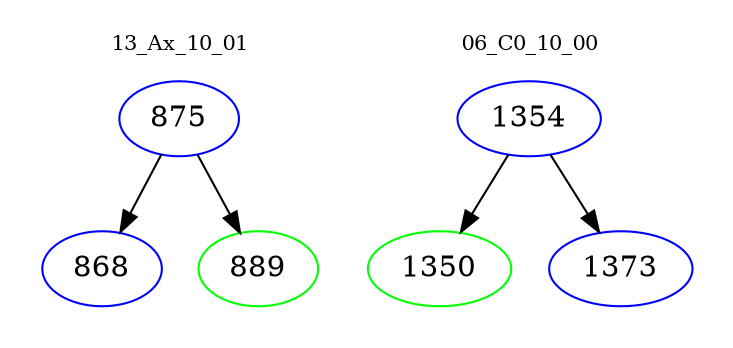 digraph{
subgraph cluster_0 {
color = white
label = "13_Ax_10_01";
fontsize=10;
T0_875 [label="875", color="blue"]
T0_875 -> T0_868 [color="black"]
T0_868 [label="868", color="blue"]
T0_875 -> T0_889 [color="black"]
T0_889 [label="889", color="green"]
}
subgraph cluster_1 {
color = white
label = "06_C0_10_00";
fontsize=10;
T1_1354 [label="1354", color="blue"]
T1_1354 -> T1_1350 [color="black"]
T1_1350 [label="1350", color="green"]
T1_1354 -> T1_1373 [color="black"]
T1_1373 [label="1373", color="blue"]
}
}
